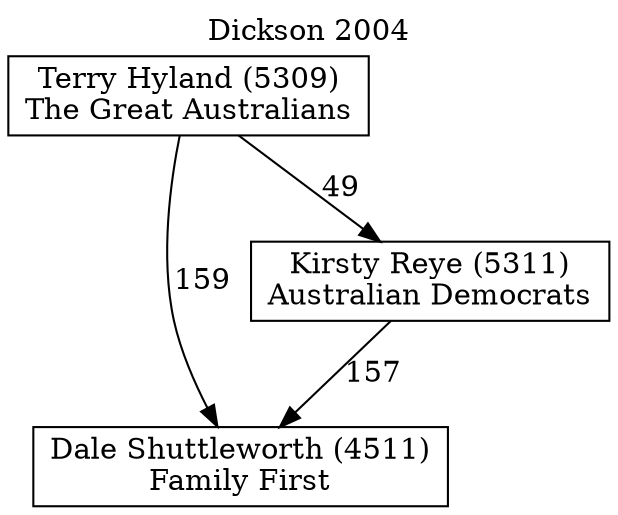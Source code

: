 // House preference flow
digraph "Dale Shuttleworth (4511)_Dickson_2004" {
	graph [label="Dickson 2004" labelloc=t mclimit=10]
	node [shape=box]
	"Dale Shuttleworth (4511)" [label="Dale Shuttleworth (4511)
Family First"]
	"Kirsty Reye (5311)" [label="Kirsty Reye (5311)
Australian Democrats"]
	"Terry Hyland (5309)" [label="Terry Hyland (5309)
The Great Australians"]
	"Kirsty Reye (5311)" -> "Dale Shuttleworth (4511)" [label=157]
	"Terry Hyland (5309)" -> "Kirsty Reye (5311)" [label=49]
	"Terry Hyland (5309)" -> "Dale Shuttleworth (4511)" [label=159]
}
